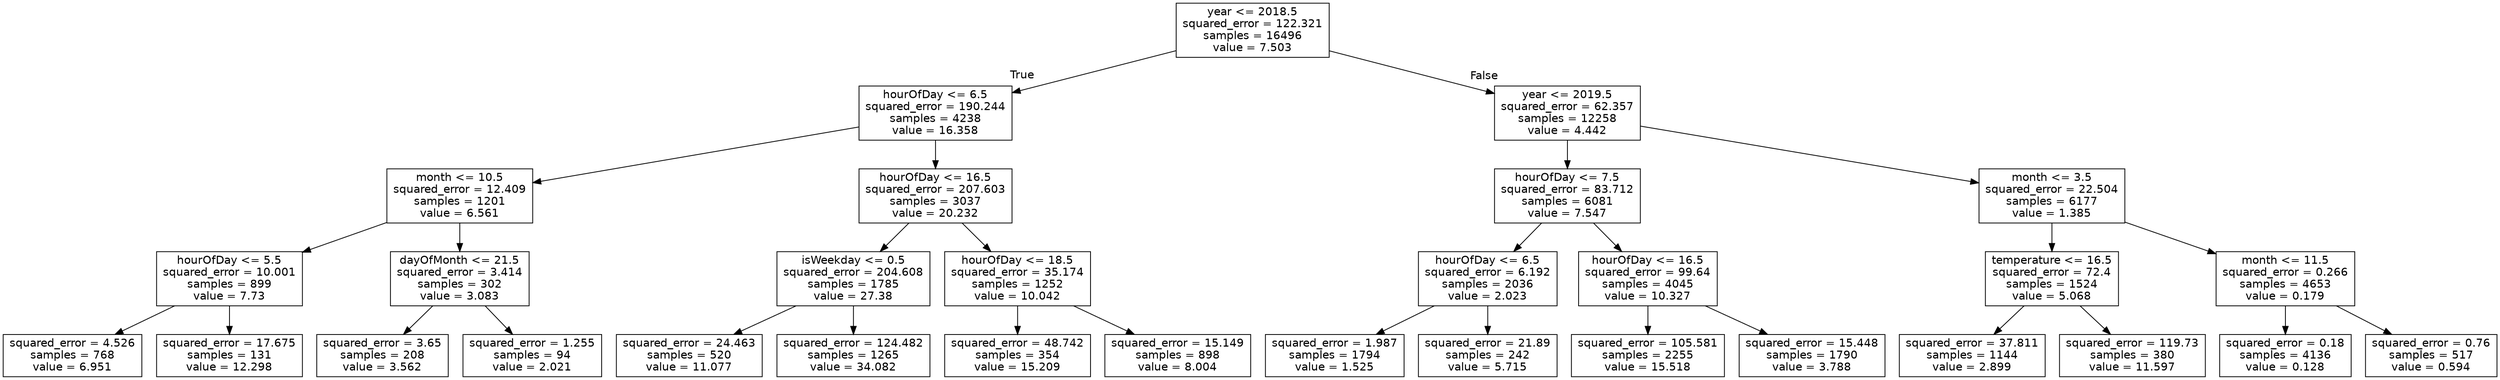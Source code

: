 digraph Tree {
node [shape=box, fontname="helvetica"] ;
edge [fontname="helvetica"] ;
0 [label="year <= 2018.5\nsquared_error = 122.321\nsamples = 16496\nvalue = 7.503"] ;
1 [label="hourOfDay <= 6.5\nsquared_error = 190.244\nsamples = 4238\nvalue = 16.358"] ;
0 -> 1 [labeldistance=2.5, labelangle=45, headlabel="True"] ;
2 [label="month <= 10.5\nsquared_error = 12.409\nsamples = 1201\nvalue = 6.561"] ;
1 -> 2 ;
3 [label="hourOfDay <= 5.5\nsquared_error = 10.001\nsamples = 899\nvalue = 7.73"] ;
2 -> 3 ;
4 [label="squared_error = 4.526\nsamples = 768\nvalue = 6.951"] ;
3 -> 4 ;
5 [label="squared_error = 17.675\nsamples = 131\nvalue = 12.298"] ;
3 -> 5 ;
6 [label="dayOfMonth <= 21.5\nsquared_error = 3.414\nsamples = 302\nvalue = 3.083"] ;
2 -> 6 ;
7 [label="squared_error = 3.65\nsamples = 208\nvalue = 3.562"] ;
6 -> 7 ;
8 [label="squared_error = 1.255\nsamples = 94\nvalue = 2.021"] ;
6 -> 8 ;
9 [label="hourOfDay <= 16.5\nsquared_error = 207.603\nsamples = 3037\nvalue = 20.232"] ;
1 -> 9 ;
10 [label="isWeekday <= 0.5\nsquared_error = 204.608\nsamples = 1785\nvalue = 27.38"] ;
9 -> 10 ;
11 [label="squared_error = 24.463\nsamples = 520\nvalue = 11.077"] ;
10 -> 11 ;
12 [label="squared_error = 124.482\nsamples = 1265\nvalue = 34.082"] ;
10 -> 12 ;
13 [label="hourOfDay <= 18.5\nsquared_error = 35.174\nsamples = 1252\nvalue = 10.042"] ;
9 -> 13 ;
14 [label="squared_error = 48.742\nsamples = 354\nvalue = 15.209"] ;
13 -> 14 ;
15 [label="squared_error = 15.149\nsamples = 898\nvalue = 8.004"] ;
13 -> 15 ;
16 [label="year <= 2019.5\nsquared_error = 62.357\nsamples = 12258\nvalue = 4.442"] ;
0 -> 16 [labeldistance=2.5, labelangle=-45, headlabel="False"] ;
17 [label="hourOfDay <= 7.5\nsquared_error = 83.712\nsamples = 6081\nvalue = 7.547"] ;
16 -> 17 ;
18 [label="hourOfDay <= 6.5\nsquared_error = 6.192\nsamples = 2036\nvalue = 2.023"] ;
17 -> 18 ;
19 [label="squared_error = 1.987\nsamples = 1794\nvalue = 1.525"] ;
18 -> 19 ;
20 [label="squared_error = 21.89\nsamples = 242\nvalue = 5.715"] ;
18 -> 20 ;
21 [label="hourOfDay <= 16.5\nsquared_error = 99.64\nsamples = 4045\nvalue = 10.327"] ;
17 -> 21 ;
22 [label="squared_error = 105.581\nsamples = 2255\nvalue = 15.518"] ;
21 -> 22 ;
23 [label="squared_error = 15.448\nsamples = 1790\nvalue = 3.788"] ;
21 -> 23 ;
24 [label="month <= 3.5\nsquared_error = 22.504\nsamples = 6177\nvalue = 1.385"] ;
16 -> 24 ;
25 [label="temperature <= 16.5\nsquared_error = 72.4\nsamples = 1524\nvalue = 5.068"] ;
24 -> 25 ;
26 [label="squared_error = 37.811\nsamples = 1144\nvalue = 2.899"] ;
25 -> 26 ;
27 [label="squared_error = 119.73\nsamples = 380\nvalue = 11.597"] ;
25 -> 27 ;
28 [label="month <= 11.5\nsquared_error = 0.266\nsamples = 4653\nvalue = 0.179"] ;
24 -> 28 ;
29 [label="squared_error = 0.18\nsamples = 4136\nvalue = 0.128"] ;
28 -> 29 ;
30 [label="squared_error = 0.76\nsamples = 517\nvalue = 0.594"] ;
28 -> 30 ;
}